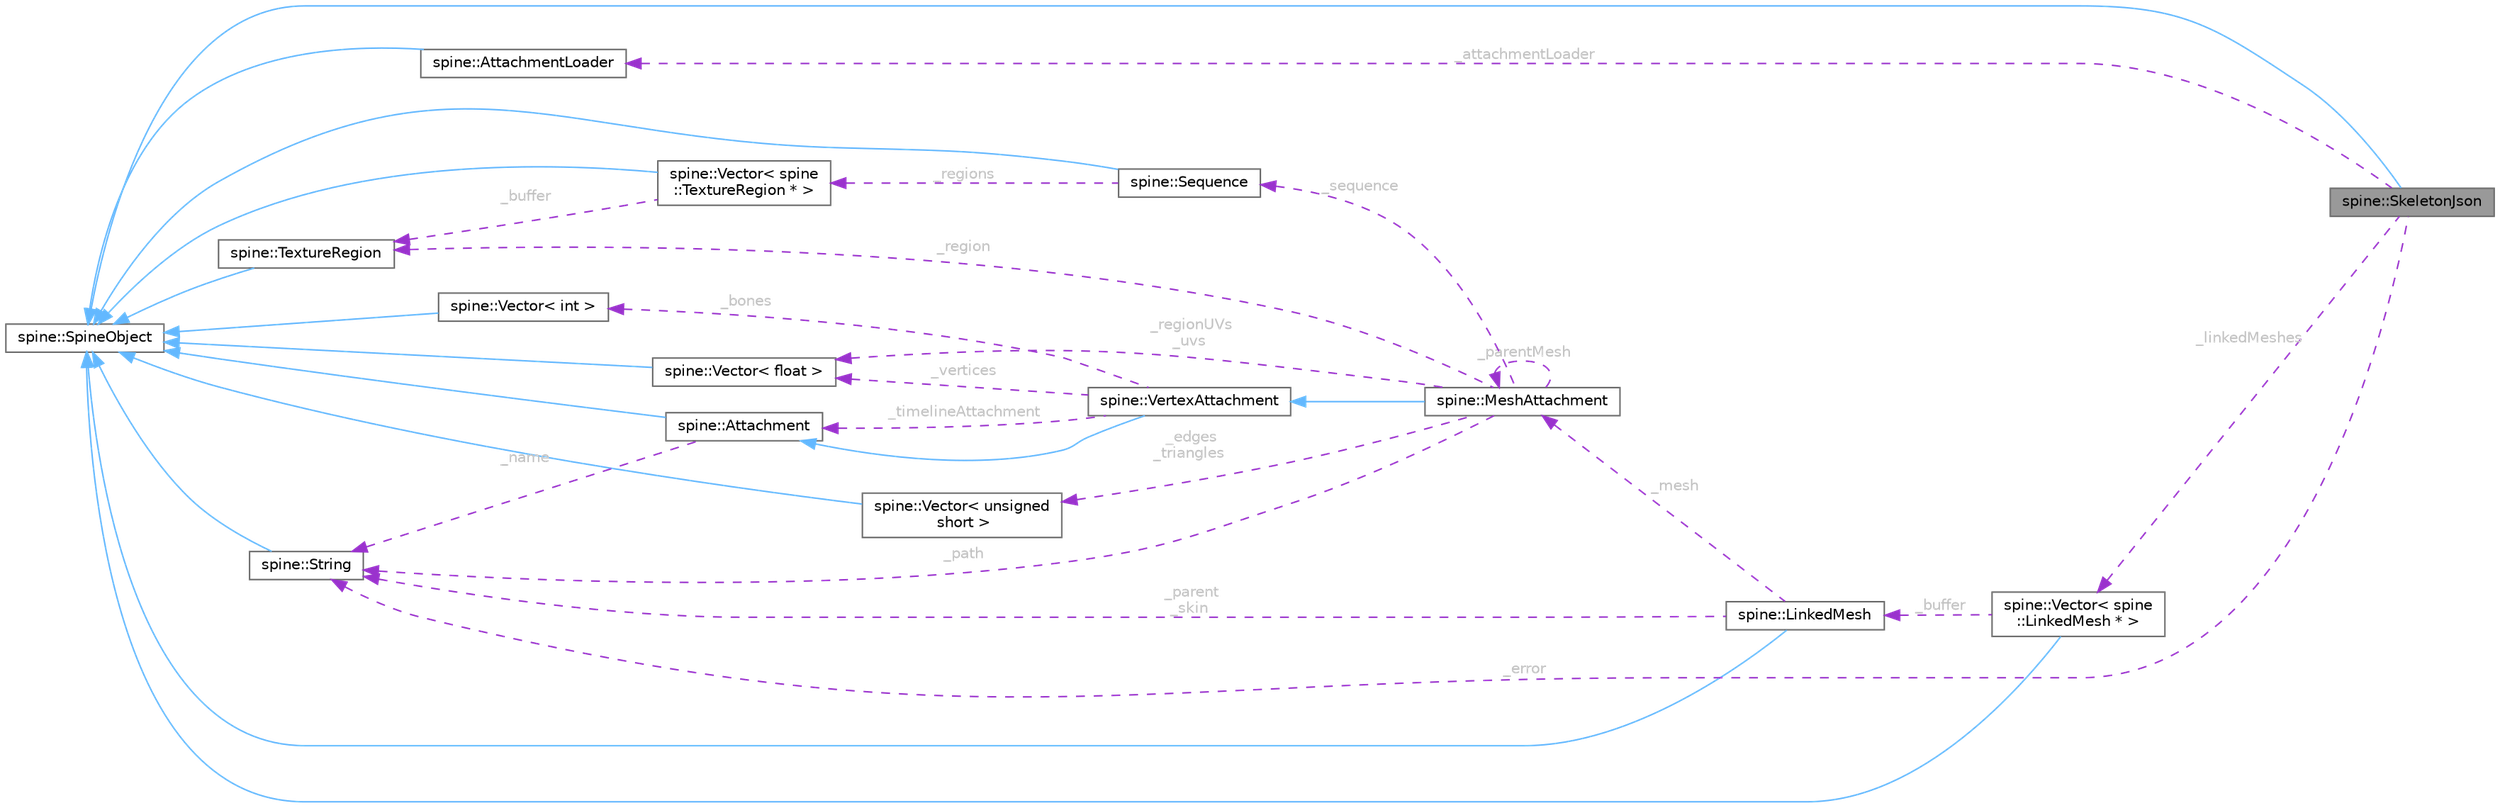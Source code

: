 digraph "spine::SkeletonJson"
{
 // LATEX_PDF_SIZE
  bgcolor="transparent";
  edge [fontname=Helvetica,fontsize=10,labelfontname=Helvetica,labelfontsize=10];
  node [fontname=Helvetica,fontsize=10,shape=box,height=0.2,width=0.4];
  rankdir="LR";
  Node1 [id="Node000001",label="spine::SkeletonJson",height=0.2,width=0.4,color="gray40", fillcolor="grey60", style="filled", fontcolor="black",tooltip=" "];
  Node2 -> Node1 [id="edge1_Node000001_Node000002",dir="back",color="steelblue1",style="solid",tooltip=" "];
  Node2 [id="Node000002",label="spine::SpineObject",height=0.2,width=0.4,color="gray40", fillcolor="white", style="filled",URL="$classspine_1_1_spine_object.html",tooltip=" "];
  Node3 -> Node1 [id="edge2_Node000001_Node000003",dir="back",color="darkorchid3",style="dashed",tooltip=" ",label=" _attachmentLoader",fontcolor="grey" ];
  Node3 [id="Node000003",label="spine::AttachmentLoader",height=0.2,width=0.4,color="gray40", fillcolor="white", style="filled",URL="$classspine_1_1_attachment_loader.html",tooltip=" "];
  Node2 -> Node3 [id="edge3_Node000003_Node000002",dir="back",color="steelblue1",style="solid",tooltip=" "];
  Node4 -> Node1 [id="edge4_Node000001_Node000004",dir="back",color="darkorchid3",style="dashed",tooltip=" ",label=" _linkedMeshes",fontcolor="grey" ];
  Node4 [id="Node000004",label="spine::Vector\< spine\l::LinkedMesh * \>",height=0.2,width=0.4,color="gray40", fillcolor="white", style="filled",URL="$classspine_1_1_vector.html",tooltip=" "];
  Node2 -> Node4 [id="edge5_Node000004_Node000002",dir="back",color="steelblue1",style="solid",tooltip=" "];
  Node5 -> Node4 [id="edge6_Node000004_Node000005",dir="back",color="darkorchid3",style="dashed",tooltip=" ",label=" _buffer",fontcolor="grey" ];
  Node5 [id="Node000005",label="spine::LinkedMesh",height=0.2,width=0.4,color="gray40", fillcolor="white", style="filled",URL="$classspine_1_1_linked_mesh.html",tooltip=" "];
  Node2 -> Node5 [id="edge7_Node000005_Node000002",dir="back",color="steelblue1",style="solid",tooltip=" "];
  Node6 -> Node5 [id="edge8_Node000005_Node000006",dir="back",color="darkorchid3",style="dashed",tooltip=" ",label=" _mesh",fontcolor="grey" ];
  Node6 [id="Node000006",label="spine::MeshAttachment",height=0.2,width=0.4,color="gray40", fillcolor="white", style="filled",URL="$classspine_1_1_mesh_attachment.html",tooltip="Attachment that displays a texture region using a mesh."];
  Node7 -> Node6 [id="edge9_Node000006_Node000007",dir="back",color="steelblue1",style="solid",tooltip=" "];
  Node7 [id="Node000007",label="spine::VertexAttachment",height=0.2,width=0.4,color="gray40", fillcolor="white", style="filled",URL="$classspine_1_1_vertex_attachment.html",tooltip="An attachment with vertices that are transformed by one or more bones and can be deformed by a slot's..."];
  Node8 -> Node7 [id="edge10_Node000007_Node000008",dir="back",color="steelblue1",style="solid",tooltip=" "];
  Node8 [id="Node000008",label="spine::Attachment",height=0.2,width=0.4,color="gray40", fillcolor="white", style="filled",URL="$classspine_1_1_attachment.html",tooltip=" "];
  Node2 -> Node8 [id="edge11_Node000008_Node000002",dir="back",color="steelblue1",style="solid",tooltip=" "];
  Node9 -> Node8 [id="edge12_Node000008_Node000009",dir="back",color="darkorchid3",style="dashed",tooltip=" ",label=" _name",fontcolor="grey" ];
  Node9 [id="Node000009",label="spine::String",height=0.2,width=0.4,color="gray40", fillcolor="white", style="filled",URL="$classspine_1_1_string.html",tooltip=" "];
  Node2 -> Node9 [id="edge13_Node000009_Node000002",dir="back",color="steelblue1",style="solid",tooltip=" "];
  Node10 -> Node7 [id="edge14_Node000007_Node000010",dir="back",color="darkorchid3",style="dashed",tooltip=" ",label=" _bones",fontcolor="grey" ];
  Node10 [id="Node000010",label="spine::Vector\< int \>",height=0.2,width=0.4,color="gray40", fillcolor="white", style="filled",URL="$classspine_1_1_vector.html",tooltip=" "];
  Node2 -> Node10 [id="edge15_Node000010_Node000002",dir="back",color="steelblue1",style="solid",tooltip=" "];
  Node11 -> Node7 [id="edge16_Node000007_Node000011",dir="back",color="darkorchid3",style="dashed",tooltip=" ",label=" _vertices",fontcolor="grey" ];
  Node11 [id="Node000011",label="spine::Vector\< float \>",height=0.2,width=0.4,color="gray40", fillcolor="white", style="filled",URL="$classspine_1_1_vector.html",tooltip=" "];
  Node2 -> Node11 [id="edge17_Node000011_Node000002",dir="back",color="steelblue1",style="solid",tooltip=" "];
  Node8 -> Node7 [id="edge18_Node000007_Node000008",dir="back",color="darkorchid3",style="dashed",tooltip=" ",label=" _timelineAttachment",fontcolor="grey" ];
  Node6 -> Node6 [id="edge19_Node000006_Node000006",dir="back",color="darkorchid3",style="dashed",tooltip=" ",label=" _parentMesh",fontcolor="grey" ];
  Node11 -> Node6 [id="edge20_Node000006_Node000011",dir="back",color="darkorchid3",style="dashed",tooltip=" ",label=" _regionUVs\n_uvs",fontcolor="grey" ];
  Node12 -> Node6 [id="edge21_Node000006_Node000012",dir="back",color="darkorchid3",style="dashed",tooltip=" ",label=" _edges\n_triangles",fontcolor="grey" ];
  Node12 [id="Node000012",label="spine::Vector\< unsigned\l short \>",height=0.2,width=0.4,color="gray40", fillcolor="white", style="filled",URL="$classspine_1_1_vector.html",tooltip=" "];
  Node2 -> Node12 [id="edge22_Node000012_Node000002",dir="back",color="steelblue1",style="solid",tooltip=" "];
  Node9 -> Node6 [id="edge23_Node000006_Node000009",dir="back",color="darkorchid3",style="dashed",tooltip=" ",label=" _path",fontcolor="grey" ];
  Node13 -> Node6 [id="edge24_Node000006_Node000013",dir="back",color="darkorchid3",style="dashed",tooltip=" ",label=" _region",fontcolor="grey" ];
  Node13 [id="Node000013",label="spine::TextureRegion",height=0.2,width=0.4,color="gray40", fillcolor="white", style="filled",URL="$classspine_1_1_texture_region.html",tooltip=" "];
  Node2 -> Node13 [id="edge25_Node000013_Node000002",dir="back",color="steelblue1",style="solid",tooltip=" "];
  Node14 -> Node6 [id="edge26_Node000006_Node000014",dir="back",color="darkorchid3",style="dashed",tooltip=" ",label=" _sequence",fontcolor="grey" ];
  Node14 [id="Node000014",label="spine::Sequence",height=0.2,width=0.4,color="gray40", fillcolor="white", style="filled",URL="$classspine_1_1_sequence.html",tooltip=" "];
  Node2 -> Node14 [id="edge27_Node000014_Node000002",dir="back",color="steelblue1",style="solid",tooltip=" "];
  Node15 -> Node14 [id="edge28_Node000014_Node000015",dir="back",color="darkorchid3",style="dashed",tooltip=" ",label=" _regions",fontcolor="grey" ];
  Node15 [id="Node000015",label="spine::Vector\< spine\l::TextureRegion * \>",height=0.2,width=0.4,color="gray40", fillcolor="white", style="filled",URL="$classspine_1_1_vector.html",tooltip=" "];
  Node2 -> Node15 [id="edge29_Node000015_Node000002",dir="back",color="steelblue1",style="solid",tooltip=" "];
  Node13 -> Node15 [id="edge30_Node000015_Node000013",dir="back",color="darkorchid3",style="dashed",tooltip=" ",label=" _buffer",fontcolor="grey" ];
  Node9 -> Node5 [id="edge31_Node000005_Node000009",dir="back",color="darkorchid3",style="dashed",tooltip=" ",label=" _parent\n_skin",fontcolor="grey" ];
  Node9 -> Node1 [id="edge32_Node000001_Node000009",dir="back",color="darkorchid3",style="dashed",tooltip=" ",label=" _error",fontcolor="grey" ];
}
